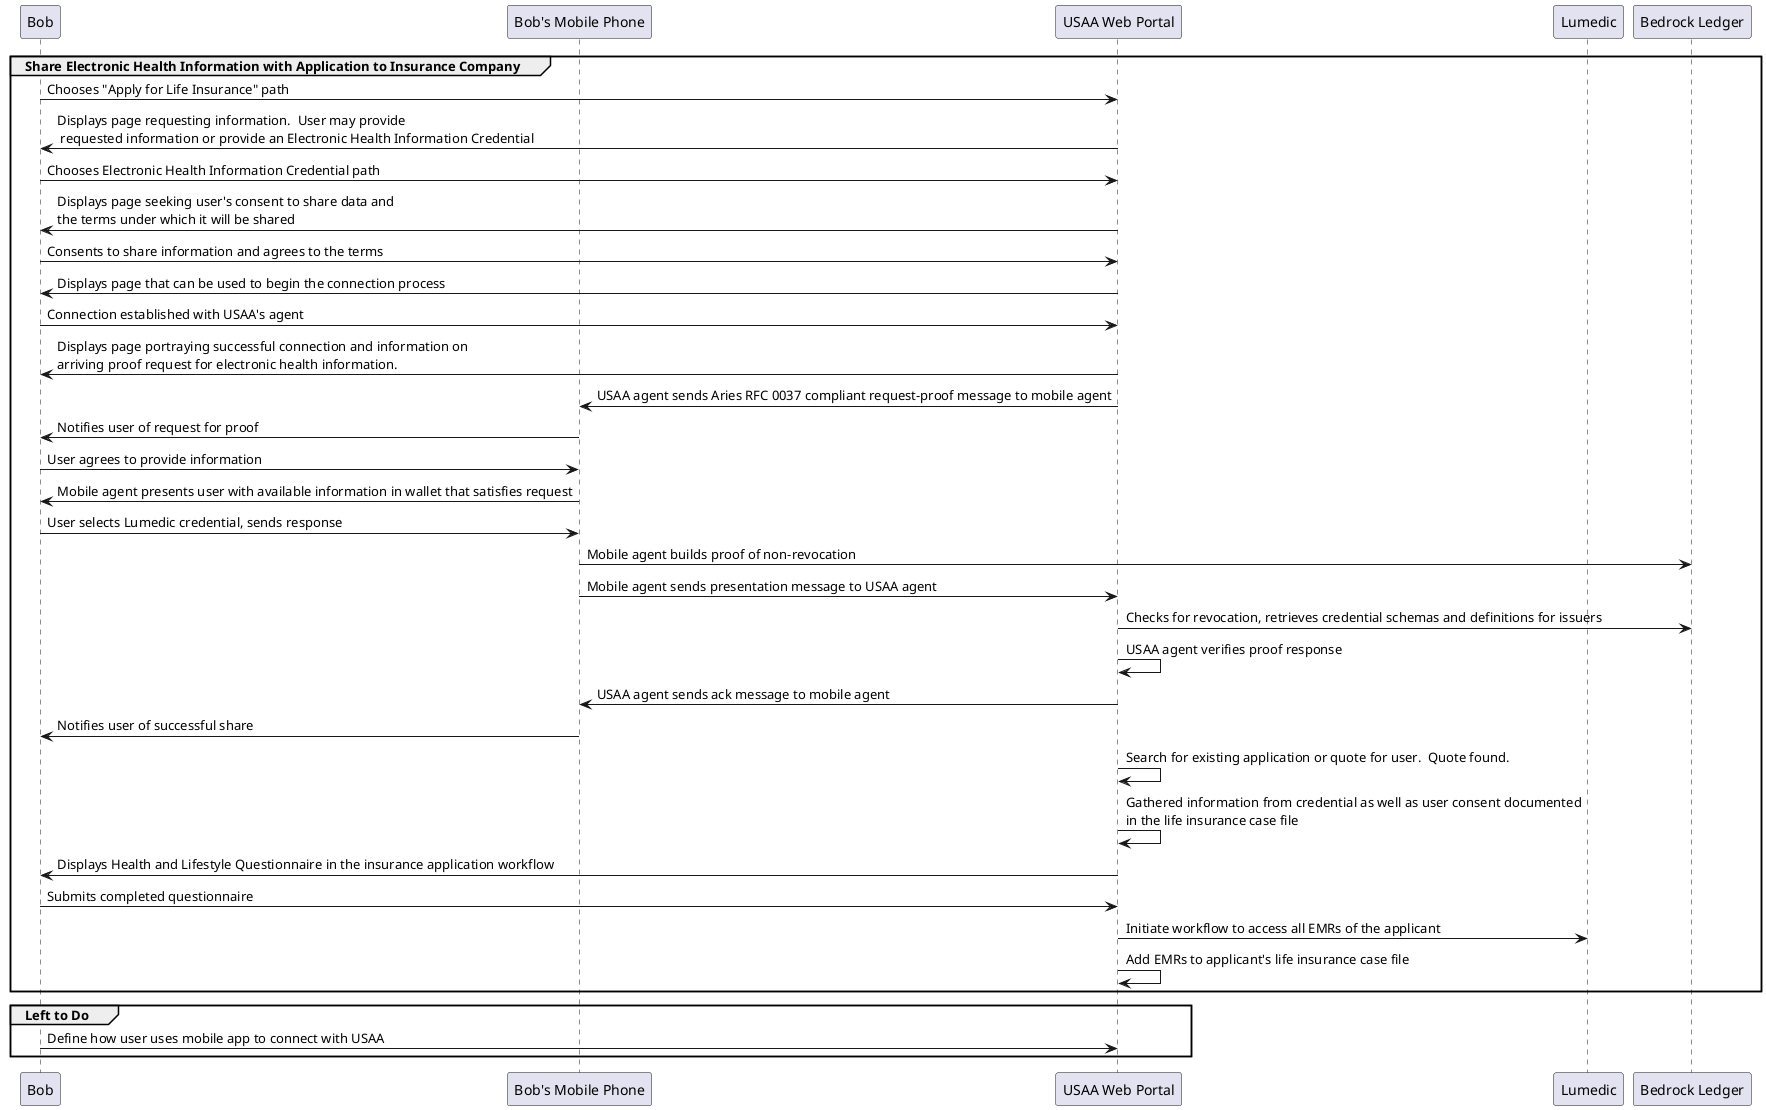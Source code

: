 @startuml

participant "Bob" as USER
participant "Bob's Mobile Phone" as MP
participant "USAA Web Portal" as US
Participant "Lumedic" as LU
participant "Bedrock Ledger" as LE

group Share Electronic Health Information with Application to Insurance Company
USER->US: Chooses "Apply for Life Insurance" path
US->USER: Displays page requesting information.  User may provide\n requested information or provide an Electronic Health Information Credential
USER->US: Chooses Electronic Health Information Credential path
US->USER: Displays page seeking user's consent to share data and\nthe terms under which it will be shared
USER->US: Consents to share information and agrees to the terms
US->USER: Displays page that can be used to begin the connection process
USER->US: Connection established with USAA's agent
US->USER: Displays page portraying successful connection and information on\narriving proof request for electronic health information.
US->MP:   USAA agent sends Aries RFC 0037 compliant request-proof message to mobile agent
MP->USER: Notifies user of request for proof
USER->MP: User agrees to provide information
MP->USER: Mobile agent presents user with available information in wallet that satisfies request
USER->MP: User selects Lumedic credential, sends response
MP->LE:   Mobile agent builds proof of non-revocation
MP->US:   Mobile agent sends presentation message to USAA agent
US->LE:   Checks for revocation, retrieves credential schemas and definitions for issuers
US->US:   USAA agent verifies proof response
US->MP:   USAA agent sends ack message to mobile agent
MP->USER: Notifies user of successful share
US->US:   Search for existing application or quote for user.  Quote found.
US->US:   Gathered information from credential as well as user consent documented\nin the life insurance case file 
US->USER: Displays Health and Lifestyle Questionnaire in the insurance application workflow
USER->US: Submits completed questionnaire
US->LU:   Initiate workflow to access all EMRs of the applicant
US->US:   Add EMRs to applicant's life insurance case file
end

group Left to Do
USER->US: Define how user uses mobile app to connect with USAA
end

@enduml